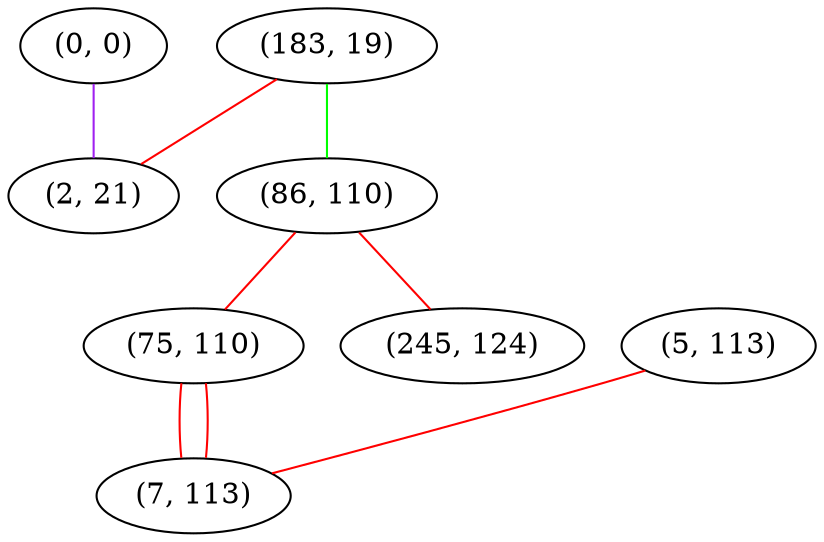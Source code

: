 graph "" {
"(183, 19)";
"(0, 0)";
"(5, 113)";
"(2, 21)";
"(86, 110)";
"(75, 110)";
"(7, 113)";
"(245, 124)";
"(183, 19)" -- "(2, 21)"  [color=red, key=0, weight=1];
"(183, 19)" -- "(86, 110)"  [color=green, key=0, weight=2];
"(0, 0)" -- "(2, 21)"  [color=purple, key=0, weight=4];
"(5, 113)" -- "(7, 113)"  [color=red, key=0, weight=1];
"(86, 110)" -- "(245, 124)"  [color=red, key=0, weight=1];
"(86, 110)" -- "(75, 110)"  [color=red, key=0, weight=1];
"(75, 110)" -- "(7, 113)"  [color=red, key=0, weight=1];
"(75, 110)" -- "(7, 113)"  [color=red, key=1, weight=1];
}
